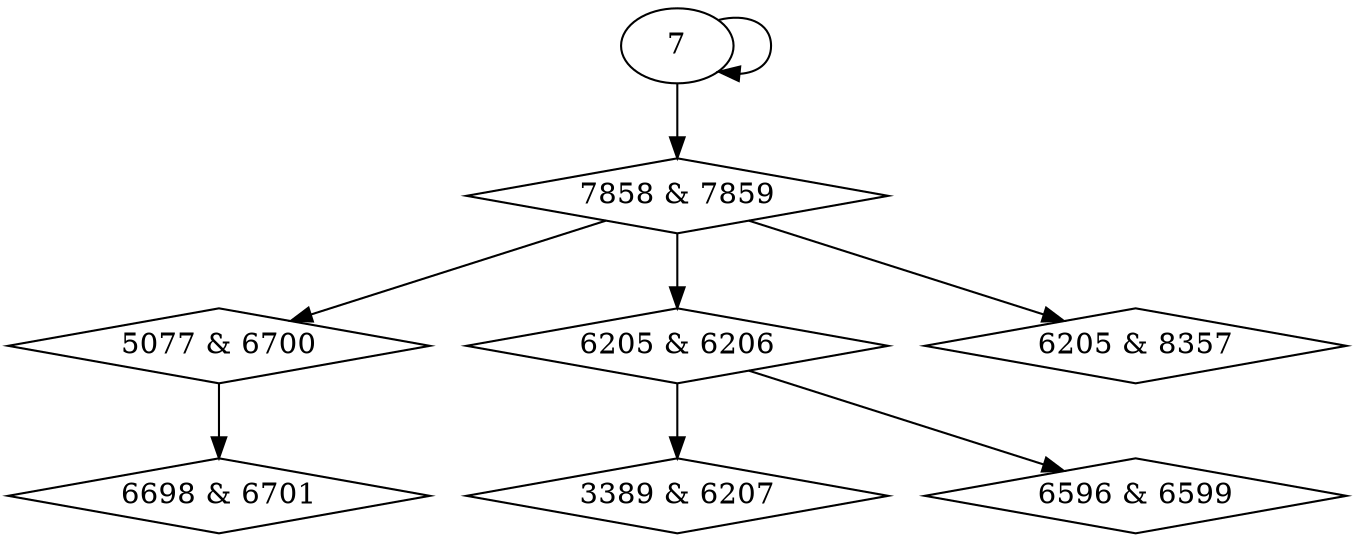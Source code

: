 digraph {
0 [label = "3389 & 6207", shape = diamond];
1 [label = "5077 & 6700", shape = diamond];
2 [label = "6205 & 6206", shape = diamond];
3 [label = "6205 & 8357", shape = diamond];
4 [label = "6596 & 6599", shape = diamond];
5 [label = "6698 & 6701", shape = diamond];
6 [label = "7858 & 7859", shape = diamond];
2 -> 0;
6 -> 1;
6 -> 2;
6 -> 3;
2 -> 4;
1 -> 5;
7 -> 6;
7 -> 7;
}
